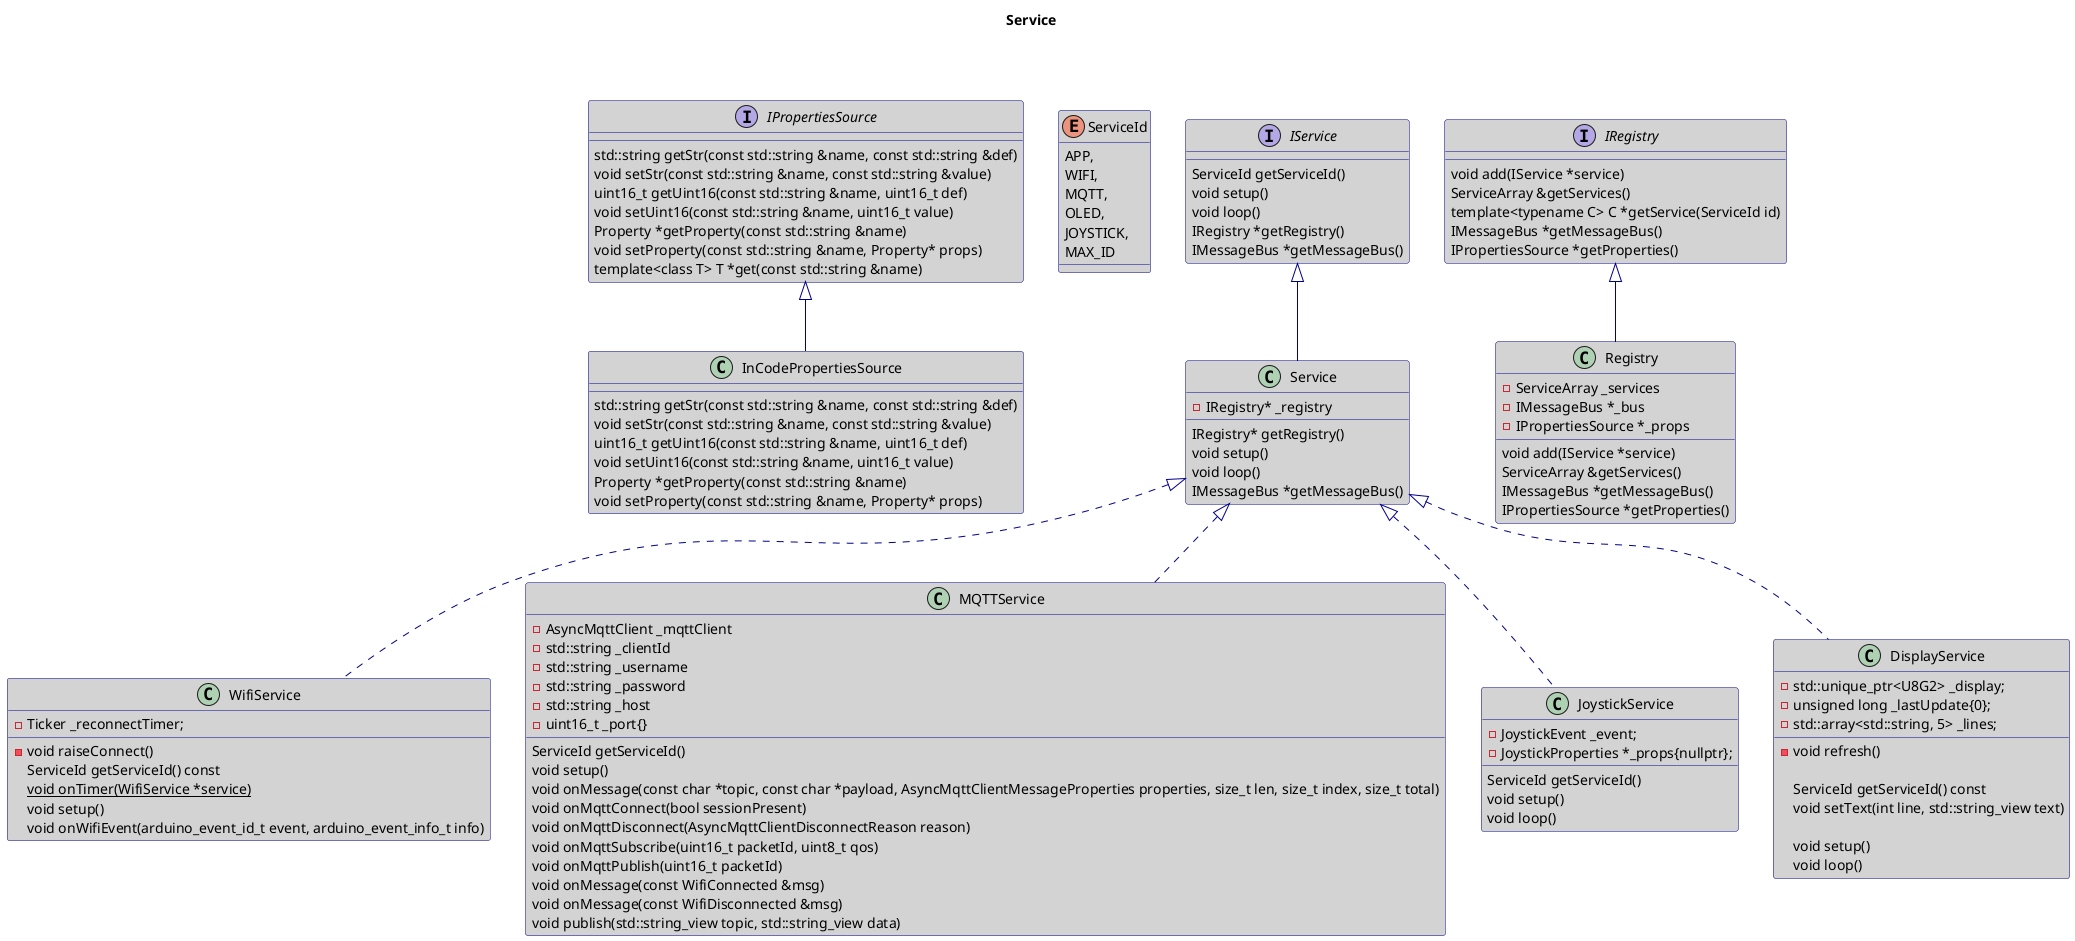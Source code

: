 @startuml

skinparam backgroundColor White
skinparam classBackgroundColor LightGray
skinparam arrowColor DarkBlue
skinparam classBorderColor DarkBlue

title Service

enum ServiceId {
    APP,
    WIFI,
    MQTT,
    OLED,
    JOYSTICK,
    MAX_ID
}

interface IService {
    ServiceId getServiceId()
    void setup()
    void loop()
    IRegistry *getRegistry()
    IMessageBus *getMessageBus()
}

interface IPropertiesSource {
    std::string getStr(const std::string &name, const std::string &def)
    void setStr(const std::string &name, const std::string &value)
    uint16_t getUint16(const std::string &name, uint16_t def)
    void setUint16(const std::string &name, uint16_t value)
    Property *getProperty(const std::string &name)
    void setProperty(const std::string &name, Property* props)
    template<class T> T *get(const std::string &name)
}

interface IRegistry {
    void add(IService *service)
    ServiceArray &getServices()
    template<typename C> C *getService(ServiceId id)
    IMessageBus *getMessageBus()
    IPropertiesSource *getProperties()
}

class Service {
    -IRegistry* _registry
    IRegistry* getRegistry()
    void setup()
    void loop()
    IMessageBus *getMessageBus()
}

IService <|-- Service

class InCodePropertiesSource {
    std::string getStr(const std::string &name, const std::string &def)
    void setStr(const std::string &name, const std::string &value)
    uint16_t getUint16(const std::string &name, uint16_t def)
    void setUint16(const std::string &name, uint16_t value)
    Property *getProperty(const std::string &name)
    void setProperty(const std::string &name, Property* props)
}

IPropertiesSource <|-- InCodePropertiesSource

class Registry {
    -ServiceArray _services
    -IMessageBus *_bus
    -IPropertiesSource *_props
    void add(IService *service)
    ServiceArray &getServices()
    IMessageBus *getMessageBus()
    IPropertiesSource *getProperties()
}

IRegistry <|-- Registry

class WifiService {
    -Ticker _reconnectTimer;
    -void raiseConnect()
    ServiceId getServiceId() const
    {static} void onTimer(WifiService *service)
    void setup()
    void onWifiEvent(arduino_event_id_t event, arduino_event_info_t info)
}

Service <|.. WifiService

class MQTTService {
    -AsyncMqttClient _mqttClient
    -std::string _clientId
    -std::string _username
    -std::string _password
    -std::string _host
    -uint16_t _port{}
    ServiceId getServiceId()
    void setup()
    void onMessage(const char *topic, const char *payload, AsyncMqttClientMessageProperties properties, size_t len, size_t index, size_t total)
    void onMqttConnect(bool sessionPresent)
    void onMqttDisconnect(AsyncMqttClientDisconnectReason reason)
    void onMqttSubscribe(uint16_t packetId, uint8_t qos)
    void onMqttPublish(uint16_t packetId)
    void onMessage(const WifiConnected &msg)
    void onMessage(const WifiDisconnected &msg)
    void publish(std::string_view topic, std::string_view data)
}

Service <|.. MQTTService

class JoystickService {
    -JoystickEvent _event;
    -JoystickProperties *_props{nullptr};

    ServiceId getServiceId()
    void setup()
    void loop()
}

Service <|.. JoystickService

class DisplayService {
    -std::unique_ptr<U8G2> _display;
    -unsigned long _lastUpdate{0};
    -std::array<std::string, 5> _lines;

    -void refresh()

    ServiceId getServiceId() const
    void setText(int line, std::string_view text)

    void setup()
    void loop()
}

Service <|.. DisplayService

IPropertiesSource --r[hidden]-> IService
ServiceId --r[hidden]-> IService

@enduml